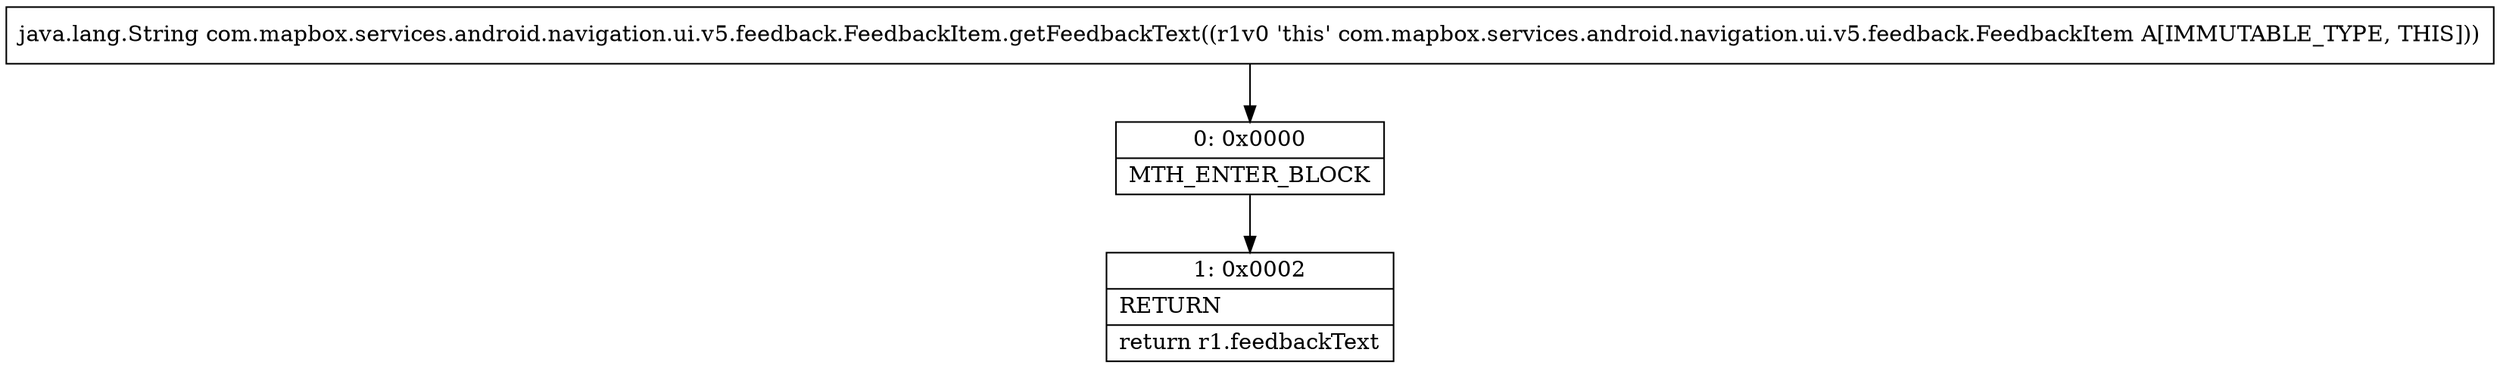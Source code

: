 digraph "CFG forcom.mapbox.services.android.navigation.ui.v5.feedback.FeedbackItem.getFeedbackText()Ljava\/lang\/String;" {
Node_0 [shape=record,label="{0\:\ 0x0000|MTH_ENTER_BLOCK\l}"];
Node_1 [shape=record,label="{1\:\ 0x0002|RETURN\l|return r1.feedbackText\l}"];
MethodNode[shape=record,label="{java.lang.String com.mapbox.services.android.navigation.ui.v5.feedback.FeedbackItem.getFeedbackText((r1v0 'this' com.mapbox.services.android.navigation.ui.v5.feedback.FeedbackItem A[IMMUTABLE_TYPE, THIS])) }"];
MethodNode -> Node_0;
Node_0 -> Node_1;
}

